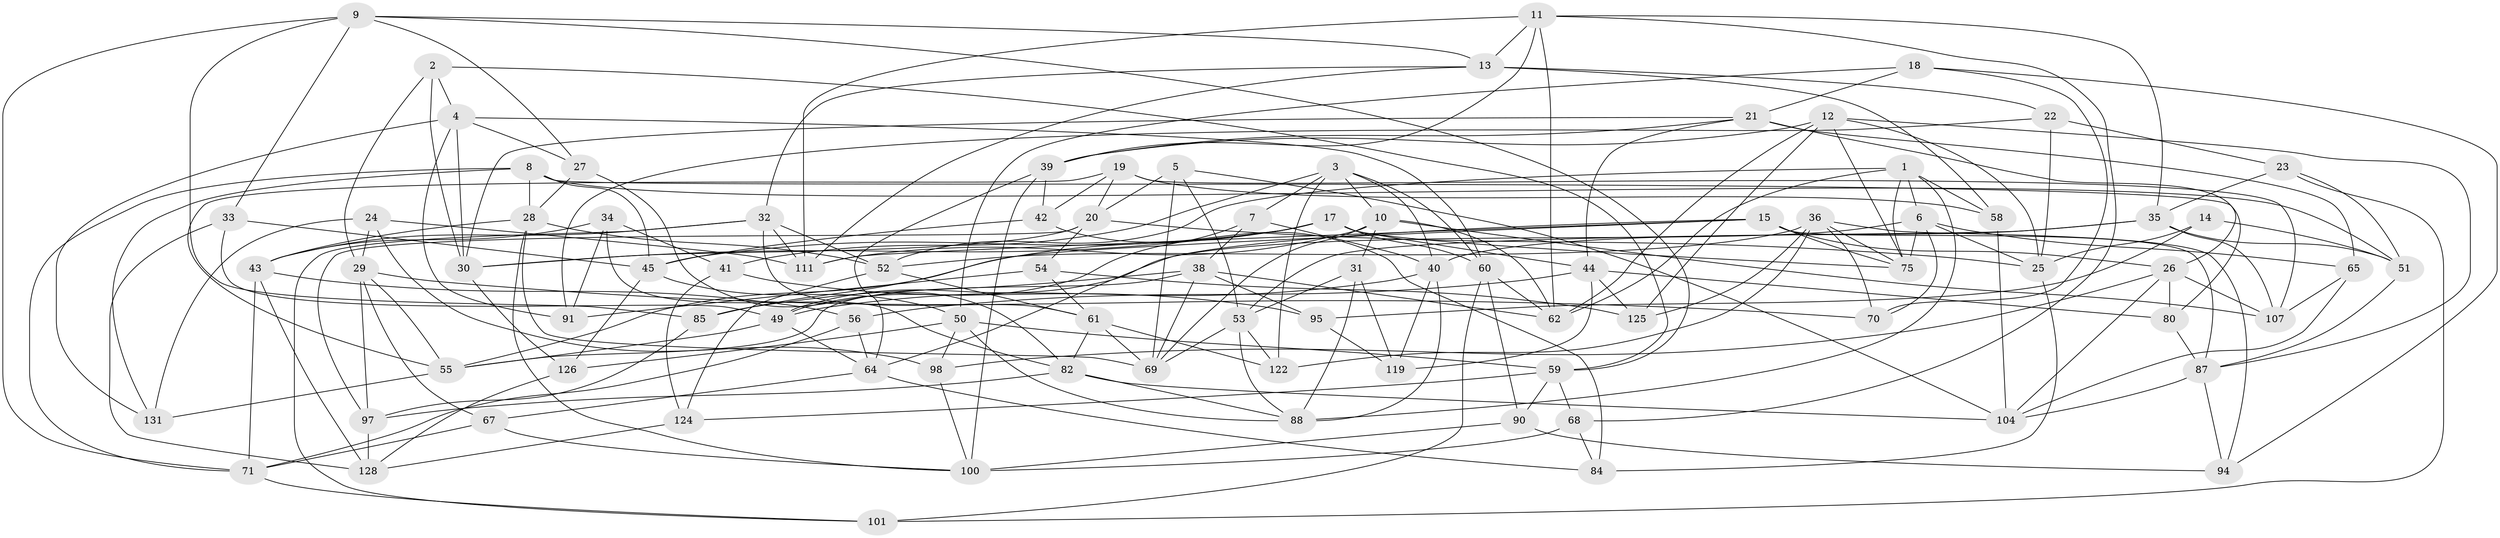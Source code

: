// Generated by graph-tools (version 1.1) at 2025/52/02/27/25 19:52:32]
// undirected, 88 vertices, 225 edges
graph export_dot {
graph [start="1"]
  node [color=gray90,style=filled];
  1 [super="+130"];
  2;
  3 [super="+116"];
  4 [super="+103"];
  5;
  6 [super="+16"];
  7;
  8 [super="+134"];
  9 [super="+129"];
  10 [super="+78"];
  11 [super="+118"];
  12 [super="+102"];
  13 [super="+73"];
  14;
  15 [super="+47"];
  17 [super="+92"];
  18;
  19 [super="+37"];
  20 [super="+110"];
  21 [super="+96"];
  22;
  23;
  24;
  25 [super="+48"];
  26 [super="+86"];
  27;
  28 [super="+77"];
  29 [super="+115"];
  30 [super="+127"];
  31;
  32 [super="+57"];
  33;
  34;
  35 [super="+83"];
  36 [super="+139"];
  38 [super="+72"];
  39 [super="+81"];
  40 [super="+136"];
  41;
  42;
  43 [super="+74"];
  44 [super="+46"];
  45 [super="+76"];
  49 [super="+112"];
  50 [super="+105"];
  51 [super="+63"];
  52 [super="+117"];
  53 [super="+135"];
  54;
  55 [super="+66"];
  56;
  58;
  59 [super="+79"];
  60 [super="+123"];
  61 [super="+140"];
  62 [super="+108"];
  64 [super="+138"];
  65;
  67;
  68;
  69 [super="+89"];
  70;
  71 [super="+132"];
  75 [super="+93"];
  80;
  82 [super="+99"];
  84;
  85;
  87 [super="+120"];
  88 [super="+106"];
  90;
  91;
  94;
  95;
  97 [super="+114"];
  98;
  100 [super="+109"];
  101;
  104 [super="+121"];
  107 [super="+137"];
  111 [super="+113"];
  119;
  122;
  124;
  125;
  126;
  128 [super="+133"];
  131;
  1 -- 62;
  1 -- 6;
  1 -- 88;
  1 -- 58;
  1 -- 52;
  1 -- 75;
  2 -- 4;
  2 -- 30;
  2 -- 59;
  2 -- 29;
  3 -- 122;
  3 -- 41;
  3 -- 40;
  3 -- 60;
  3 -- 7;
  3 -- 10;
  4 -- 27;
  4 -- 131;
  4 -- 91;
  4 -- 60;
  4 -- 30;
  5 -- 69;
  5 -- 20;
  5 -- 53;
  5 -- 104;
  6 -- 49;
  6 -- 65;
  6 -- 75;
  6 -- 70;
  6 -- 25;
  7 -- 40;
  7 -- 49;
  7 -- 38;
  8 -- 51;
  8 -- 80;
  8 -- 131;
  8 -- 28;
  8 -- 45;
  8 -- 71;
  9 -- 27;
  9 -- 33;
  9 -- 59;
  9 -- 85;
  9 -- 71;
  9 -- 13;
  10 -- 31;
  10 -- 62;
  10 -- 69;
  10 -- 111;
  10 -- 107;
  11 -- 39;
  11 -- 62;
  11 -- 35;
  11 -- 68;
  11 -- 111;
  11 -- 13;
  12 -- 87;
  12 -- 125;
  12 -- 75;
  12 -- 25;
  12 -- 39;
  12 -- 62;
  13 -- 22;
  13 -- 111;
  13 -- 58;
  13 -- 32;
  14 -- 51 [weight=2];
  14 -- 95;
  14 -- 25;
  15 -- 64;
  15 -- 111;
  15 -- 87;
  15 -- 55;
  15 -- 75;
  15 -- 26;
  17 -- 85;
  17 -- 75;
  17 -- 30;
  17 -- 60;
  17 -- 45;
  17 -- 44;
  18 -- 94;
  18 -- 70;
  18 -- 21;
  18 -- 50;
  19 -- 107 [weight=2];
  19 -- 58;
  19 -- 20;
  19 -- 42;
  19 -- 55;
  20 -- 54;
  20 -- 25;
  20 -- 97;
  20 -- 30;
  21 -- 65;
  21 -- 44;
  21 -- 30;
  21 -- 39;
  21 -- 26;
  22 -- 23;
  22 -- 91;
  22 -- 25;
  23 -- 101;
  23 -- 51;
  23 -- 35;
  24 -- 98;
  24 -- 131;
  24 -- 111;
  24 -- 29;
  25 -- 84;
  26 -- 107;
  26 -- 80;
  26 -- 104;
  26 -- 98;
  27 -- 28;
  27 -- 82;
  28 -- 43;
  28 -- 69;
  28 -- 100;
  28 -- 52;
  29 -- 70;
  29 -- 97;
  29 -- 55;
  29 -- 67;
  30 -- 126;
  31 -- 53;
  31 -- 119;
  31 -- 88;
  32 -- 101;
  32 -- 111;
  32 -- 43;
  32 -- 52;
  32 -- 61;
  33 -- 45;
  33 -- 49;
  33 -- 128;
  34 -- 41;
  34 -- 43;
  34 -- 91;
  34 -- 82;
  35 -- 107;
  35 -- 53;
  35 -- 51;
  35 -- 40;
  36 -- 70;
  36 -- 94;
  36 -- 125;
  36 -- 122;
  36 -- 52;
  36 -- 75;
  38 -- 95;
  38 -- 85;
  38 -- 62;
  38 -- 69;
  38 -- 55;
  39 -- 64;
  39 -- 100;
  39 -- 42;
  40 -- 49;
  40 -- 88;
  40 -- 119;
  41 -- 124;
  41 -- 95;
  42 -- 84;
  42 -- 45;
  43 -- 56;
  43 -- 128;
  43 -- 71;
  44 -- 80;
  44 -- 56;
  44 -- 125;
  44 -- 119;
  45 -- 126;
  45 -- 50;
  49 -- 64;
  49 -- 55;
  50 -- 126;
  50 -- 98;
  50 -- 59;
  50 -- 88;
  51 -- 87;
  52 -- 124;
  52 -- 61;
  53 -- 88;
  53 -- 69;
  53 -- 122;
  54 -- 125;
  54 -- 91;
  54 -- 61;
  55 -- 131;
  56 -- 71;
  56 -- 64;
  58 -- 104;
  59 -- 90;
  59 -- 124;
  59 -- 68;
  60 -- 90;
  60 -- 101;
  60 -- 62;
  61 -- 69;
  61 -- 122;
  61 -- 82;
  64 -- 84;
  64 -- 67;
  65 -- 104;
  65 -- 107;
  67 -- 71;
  67 -- 100;
  68 -- 100;
  68 -- 84;
  71 -- 101;
  80 -- 87;
  82 -- 97;
  82 -- 88;
  82 -- 104;
  85 -- 97;
  87 -- 94;
  87 -- 104;
  90 -- 94;
  90 -- 100;
  95 -- 119;
  97 -- 128 [weight=2];
  98 -- 100;
  124 -- 128;
  126 -- 128;
}
